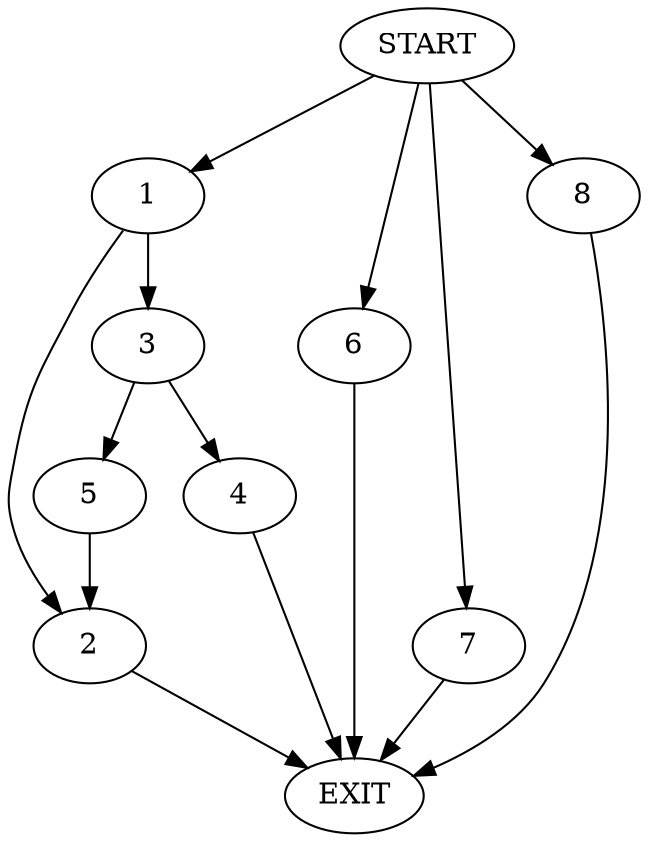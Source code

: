 digraph {
0 [label="START"]
9 [label="EXIT"]
0 -> 1
1 -> 2
1 -> 3
2 -> 9
3 -> 4
3 -> 5
5 -> 2
4 -> 9
0 -> 6
6 -> 9
0 -> 7
7 -> 9
0 -> 8
8 -> 9
}
